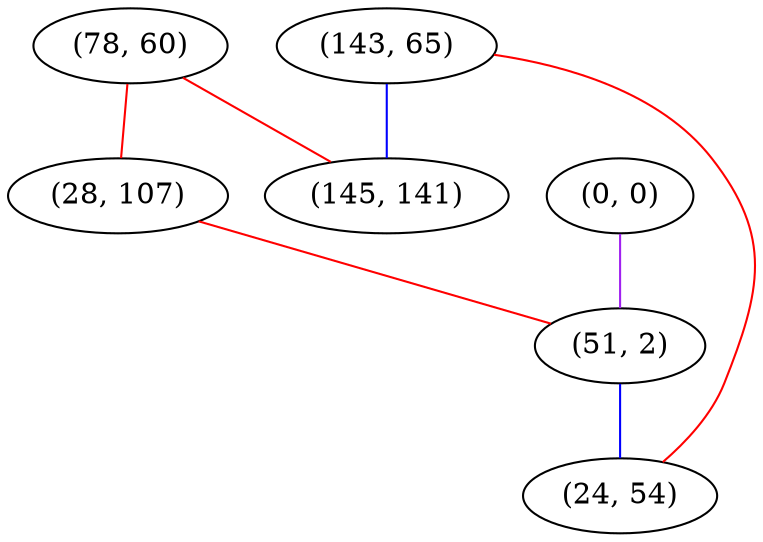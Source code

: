 graph "" {
"(78, 60)";
"(0, 0)";
"(28, 107)";
"(143, 65)";
"(51, 2)";
"(145, 141)";
"(24, 54)";
"(78, 60)" -- "(145, 141)"  [color=red, key=0, weight=1];
"(78, 60)" -- "(28, 107)"  [color=red, key=0, weight=1];
"(0, 0)" -- "(51, 2)"  [color=purple, key=0, weight=4];
"(28, 107)" -- "(51, 2)"  [color=red, key=0, weight=1];
"(143, 65)" -- "(24, 54)"  [color=red, key=0, weight=1];
"(143, 65)" -- "(145, 141)"  [color=blue, key=0, weight=3];
"(51, 2)" -- "(24, 54)"  [color=blue, key=0, weight=3];
}
